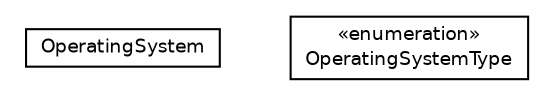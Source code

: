 #!/usr/local/bin/dot
#
# Class diagram 
# Generated by UMLGraph version 5.1 (http://www.umlgraph.org/)
#

digraph G {
	edge [fontname="Helvetica",fontsize=10,labelfontname="Helvetica",labelfontsize=10];
	node [fontname="Helvetica",fontsize=10,shape=plaintext];
	nodesep=0.25;
	ranksep=0.5;
	// com.connectlife.coreserver.tools.os.OperatingSystem
	c84 [label=<<table title="com.connectlife.coreserver.tools.os.OperatingSystem" border="0" cellborder="1" cellspacing="0" cellpadding="2" port="p" href="./OperatingSystem.html">
		<tr><td><table border="0" cellspacing="0" cellpadding="1">
<tr><td align="center" balign="center"> OperatingSystem </td></tr>
		</table></td></tr>
		</table>>, fontname="Helvetica", fontcolor="black", fontsize=9.0];
	// com.connectlife.coreserver.tools.os.OperatingSystem.OperatingSystemType
	c85 [label=<<table title="com.connectlife.coreserver.tools.os.OperatingSystem.OperatingSystemType" border="0" cellborder="1" cellspacing="0" cellpadding="2" port="p" href="./OperatingSystem.OperatingSystemType.html">
		<tr><td><table border="0" cellspacing="0" cellpadding="1">
<tr><td align="center" balign="center"> &#171;enumeration&#187; </td></tr>
<tr><td align="center" balign="center"> OperatingSystemType </td></tr>
		</table></td></tr>
		</table>>, fontname="Helvetica", fontcolor="black", fontsize=9.0];
}

